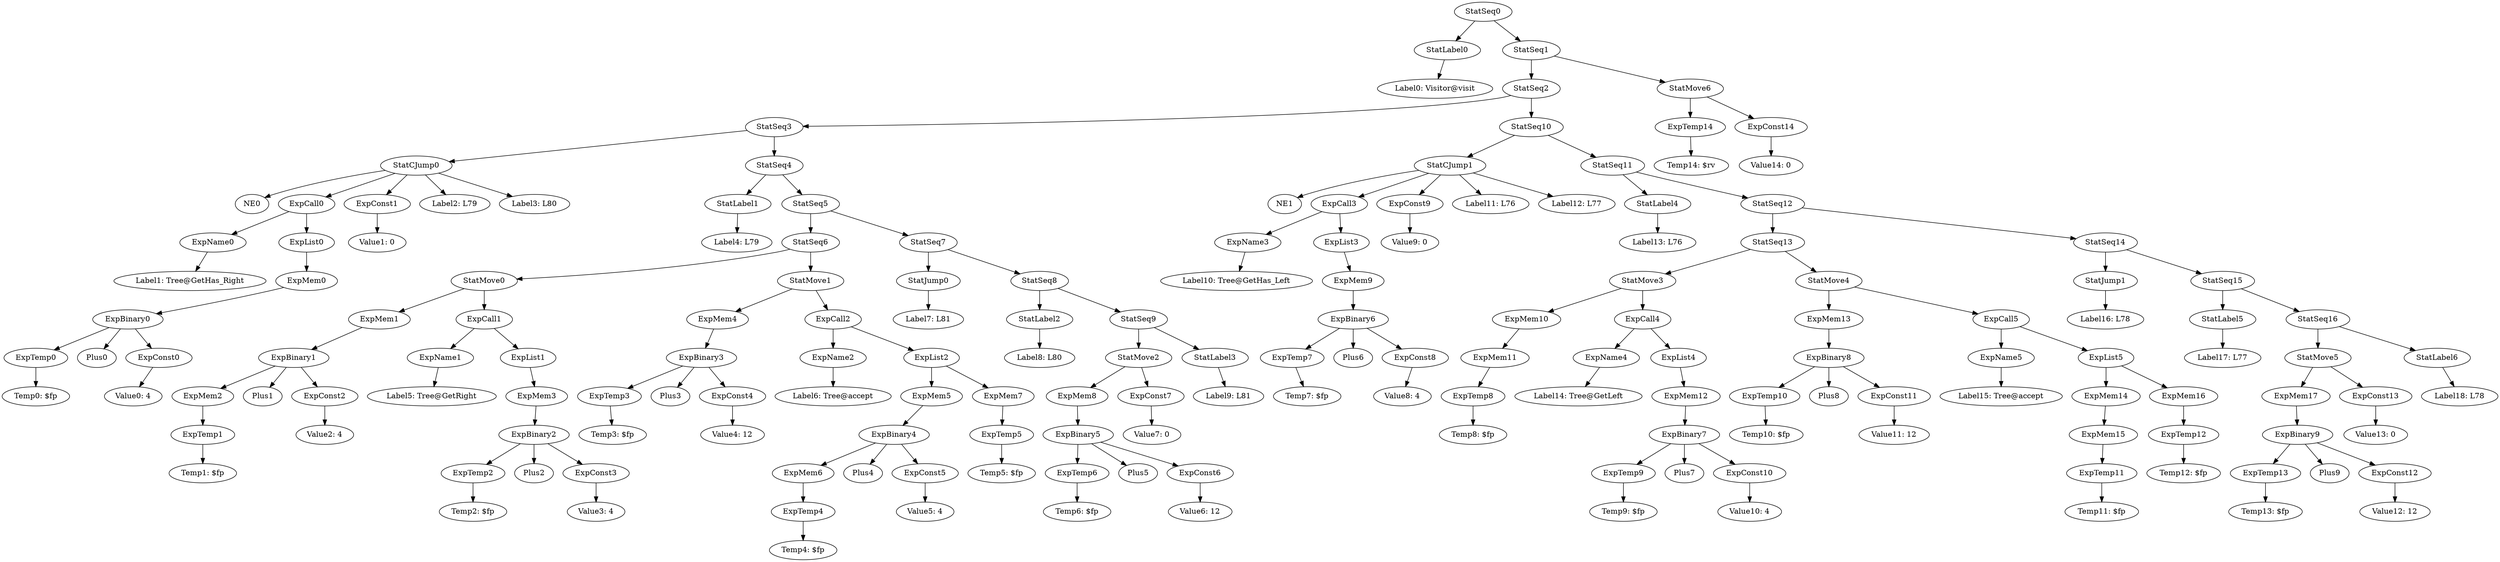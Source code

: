 digraph {
	ordering = out;
	ExpConst14 -> "Value14: 0";
	StatMove6 -> ExpTemp14;
	StatMove6 -> ExpConst14;
	ExpTemp14 -> "Temp14: $rv";
	ExpConst13 -> "Value13: 0";
	ExpMem17 -> ExpBinary9;
	ExpConst12 -> "Value12: 12";
	ExpTemp13 -> "Temp13: $fp";
	StatSeq15 -> StatLabel5;
	StatSeq15 -> StatSeq16;
	StatSeq14 -> StatJump1;
	StatSeq14 -> StatSeq15;
	ExpList2 -> ExpMem5;
	ExpList2 -> ExpMem7;
	ExpConst0 -> "Value0: 4";
	ExpMem6 -> ExpTemp4;
	StatLabel5 -> "Label17: L77";
	ExpTemp4 -> "Temp4: $fp";
	ExpConst4 -> "Value4: 12";
	ExpConst2 -> "Value2: 4";
	ExpTemp3 -> "Temp3: $fp";
	StatSeq8 -> StatLabel2;
	StatSeq8 -> StatSeq9;
	StatSeq6 -> StatMove0;
	StatSeq6 -> StatMove1;
	ExpMem3 -> ExpBinary2;
	ExpConst3 -> "Value3: 4";
	ExpBinary2 -> ExpTemp2;
	ExpBinary2 -> Plus2;
	ExpBinary2 -> ExpConst3;
	StatLabel0 -> "Label0: Visitor@visit";
	ExpMem5 -> ExpBinary4;
	ExpTemp2 -> "Temp2: $fp";
	ExpList0 -> ExpMem0;
	StatCJump0 -> NE0;
	StatCJump0 -> ExpCall0;
	StatCJump0 -> ExpConst1;
	StatCJump0 -> "Label2: L79";
	StatCJump0 -> "Label3: L80";
	ExpCall1 -> ExpName1;
	ExpCall1 -> ExpList1;
	StatJump0 -> "Label7: L81";
	ExpMem4 -> ExpBinary3;
	ExpName4 -> "Label14: Tree@GetLeft";
	ExpBinary0 -> ExpTemp0;
	ExpBinary0 -> Plus0;
	ExpBinary0 -> ExpConst0;
	ExpList4 -> ExpMem12;
	StatLabel3 -> "Label9: L81";
	ExpBinary3 -> ExpTemp3;
	ExpBinary3 -> Plus3;
	ExpBinary3 -> ExpConst4;
	ExpMem7 -> ExpTemp5;
	StatSeq3 -> StatCJump0;
	StatSeq3 -> StatSeq4;
	ExpTemp0 -> "Temp0: $fp";
	ExpTemp7 -> "Temp7: $fp";
	ExpMem0 -> ExpBinary0;
	ExpMem1 -> ExpBinary1;
	ExpConst6 -> "Value6: 12";
	StatSeq16 -> StatMove5;
	StatSeq16 -> StatLabel6;
	StatSeq7 -> StatJump0;
	StatSeq7 -> StatSeq8;
	ExpName2 -> "Label6: Tree@accept";
	StatSeq5 -> StatSeq6;
	StatSeq5 -> StatSeq7;
	StatLabel4 -> "Label13: L76";
	StatMove1 -> ExpMem4;
	StatMove1 -> ExpCall2;
	ExpMem9 -> ExpBinary6;
	StatSeq13 -> StatMove3;
	StatSeq13 -> StatMove4;
	ExpMem13 -> ExpBinary8;
	ExpConst8 -> "Value8: 4";
	ExpName0 -> "Label1: Tree@GetHas_Right";
	ExpName5 -> "Label15: Tree@accept";
	ExpMem14 -> ExpMem15;
	ExpConst1 -> "Value1: 0";
	ExpName1 -> "Label5: Tree@GetRight";
	StatSeq10 -> StatCJump1;
	StatSeq10 -> StatSeq11;
	StatSeq1 -> StatSeq2;
	StatSeq1 -> StatMove6;
	ExpMem2 -> ExpTemp1;
	StatLabel6 -> "Label18: L78";
	ExpTemp12 -> "Temp12: $fp";
	ExpCall0 -> ExpName0;
	ExpCall0 -> ExpList0;
	StatSeq9 -> StatMove2;
	StatSeq9 -> StatLabel3;
	StatLabel1 -> "Label4: L79";
	StatMove0 -> ExpMem1;
	StatMove0 -> ExpCall1;
	ExpTemp5 -> "Temp5: $fp";
	ExpConst5 -> "Value5: 4";
	StatSeq0 -> StatLabel0;
	StatSeq0 -> StatSeq1;
	ExpTemp11 -> "Temp11: $fp";
	ExpBinary4 -> ExpMem6;
	ExpBinary4 -> Plus4;
	ExpBinary4 -> ExpConst5;
	ExpList1 -> ExpMem3;
	ExpTemp1 -> "Temp1: $fp";
	ExpCall2 -> ExpName2;
	ExpCall2 -> ExpList2;
	ExpTemp6 -> "Temp6: $fp";
	ExpBinary5 -> ExpTemp6;
	ExpBinary5 -> Plus5;
	ExpBinary5 -> ExpConst6;
	StatSeq11 -> StatLabel4;
	StatSeq11 -> StatSeq12;
	ExpMem8 -> ExpBinary5;
	StatMove2 -> ExpMem8;
	StatMove2 -> ExpConst7;
	ExpConst7 -> "Value7: 0";
	StatSeq2 -> StatSeq3;
	StatSeq2 -> StatSeq10;
	ExpCall3 -> ExpName3;
	ExpCall3 -> ExpList3;
	StatCJump1 -> NE1;
	StatCJump1 -> ExpCall3;
	StatCJump1 -> ExpConst9;
	StatCJump1 -> "Label11: L76";
	StatCJump1 -> "Label12: L77";
	ExpName3 -> "Label10: Tree@GetHas_Left";
	ExpMem16 -> ExpTemp12;
	ExpBinary6 -> ExpTemp7;
	ExpBinary6 -> Plus6;
	ExpBinary6 -> ExpConst8;
	ExpList3 -> ExpMem9;
	ExpMem15 -> ExpTemp11;
	ExpTemp8 -> "Temp8: $fp";
	ExpBinary9 -> ExpTemp13;
	ExpBinary9 -> Plus9;
	ExpBinary9 -> ExpConst12;
	ExpBinary7 -> ExpTemp9;
	ExpBinary7 -> Plus7;
	ExpBinary7 -> ExpConst10;
	ExpMem11 -> ExpTemp8;
	StatMove3 -> ExpMem10;
	StatMove3 -> ExpCall4;
	ExpCall4 -> ExpName4;
	ExpCall4 -> ExpList4;
	ExpTemp9 -> "Temp9: $fp";
	ExpBinary1 -> ExpMem2;
	ExpBinary1 -> Plus1;
	ExpBinary1 -> ExpConst2;
	ExpConst10 -> "Value10: 4";
	StatMove5 -> ExpMem17;
	StatMove5 -> ExpConst13;
	StatLabel2 -> "Label8: L80";
	ExpConst9 -> "Value9: 0";
	StatMove4 -> ExpMem13;
	StatMove4 -> ExpCall5;
	ExpMem12 -> ExpBinary7;
	ExpMem10 -> ExpMem11;
	ExpTemp10 -> "Temp10: $fp";
	ExpBinary8 -> ExpTemp10;
	ExpBinary8 -> Plus8;
	ExpBinary8 -> ExpConst11;
	ExpConst11 -> "Value11: 12";
	ExpCall5 -> ExpName5;
	ExpCall5 -> ExpList5;
	ExpList5 -> ExpMem14;
	ExpList5 -> ExpMem16;
	StatSeq12 -> StatSeq13;
	StatSeq12 -> StatSeq14;
	StatSeq4 -> StatLabel1;
	StatSeq4 -> StatSeq5;
	StatJump1 -> "Label16: L78";
}

